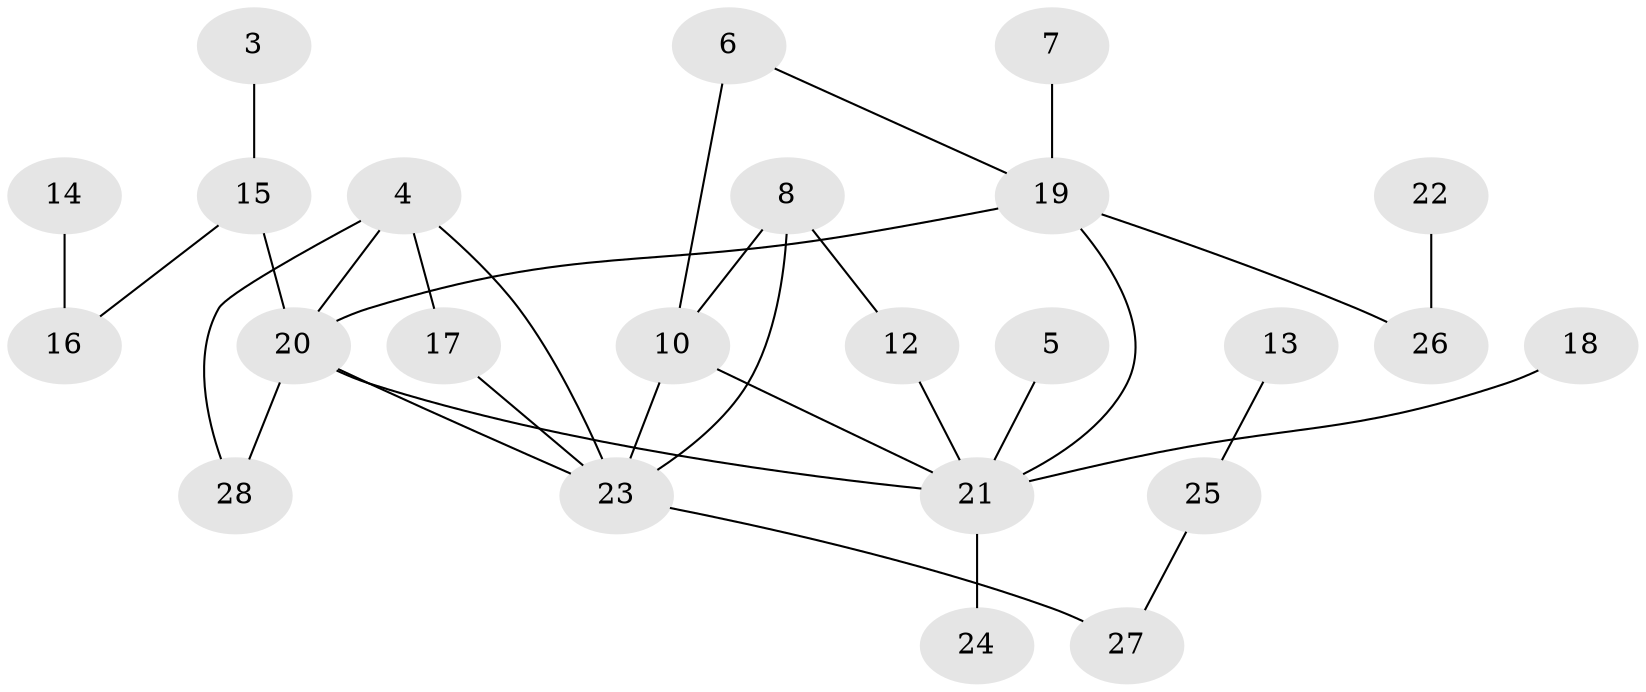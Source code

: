 // original degree distribution, {0: 0.07142857142857142, 3: 0.23214285714285715, 2: 0.26785714285714285, 1: 0.2857142857142857, 4: 0.10714285714285714, 6: 0.017857142857142856, 5: 0.017857142857142856}
// Generated by graph-tools (version 1.1) at 2025/49/03/09/25 03:49:13]
// undirected, 24 vertices, 31 edges
graph export_dot {
graph [start="1"]
  node [color=gray90,style=filled];
  3;
  4;
  5;
  6;
  7;
  8;
  10;
  12;
  13;
  14;
  15;
  16;
  17;
  18;
  19;
  20;
  21;
  22;
  23;
  24;
  25;
  26;
  27;
  28;
  3 -- 15 [weight=1.0];
  4 -- 17 [weight=1.0];
  4 -- 20 [weight=1.0];
  4 -- 23 [weight=1.0];
  4 -- 28 [weight=1.0];
  5 -- 21 [weight=1.0];
  6 -- 10 [weight=1.0];
  6 -- 19 [weight=1.0];
  7 -- 19 [weight=1.0];
  8 -- 10 [weight=1.0];
  8 -- 12 [weight=1.0];
  8 -- 23 [weight=1.0];
  10 -- 21 [weight=1.0];
  10 -- 23 [weight=1.0];
  12 -- 21 [weight=1.0];
  13 -- 25 [weight=1.0];
  14 -- 16 [weight=1.0];
  15 -- 16 [weight=1.0];
  15 -- 20 [weight=1.0];
  17 -- 23 [weight=1.0];
  18 -- 21 [weight=1.0];
  19 -- 20 [weight=1.0];
  19 -- 21 [weight=1.0];
  19 -- 26 [weight=1.0];
  20 -- 21 [weight=1.0];
  20 -- 23 [weight=1.0];
  20 -- 28 [weight=1.0];
  21 -- 24 [weight=1.0];
  22 -- 26 [weight=1.0];
  23 -- 27 [weight=1.0];
  25 -- 27 [weight=1.0];
}
